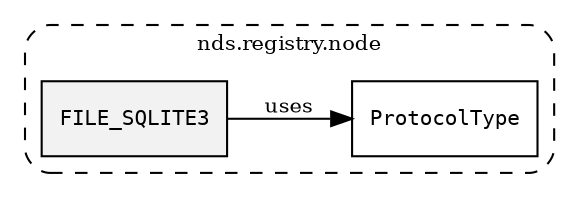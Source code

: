 /**
 * This dot file creates symbol collaboration diagram for FILE_SQLITE3.
 */
digraph ZSERIO
{
    node [shape=box, fontsize=10];
    rankdir="LR";
    fontsize=10;
    tooltip="FILE_SQLITE3 collaboration diagram";

    subgraph "cluster_nds.registry.node"
    {
        style="dashed, rounded";
        label="nds.registry.node";
        tooltip="Package nds.registry.node";
        href="../../../content/packages/nds.registry.node.html#Package-nds-registry-node";
        target="_parent";

        "FILE_SQLITE3" [style="filled", fillcolor="#0000000D", target="_parent", label=<<font face="monospace"><table align="center" border="0" cellspacing="0" cellpadding="0"><tr><td href="../../../content/packages/nds.registry.node.html#Constant-FILE_SQLITE3" title="Constant defined in nds.registry.node">FILE_SQLITE3</td></tr></table></font>>];
        "ProtocolType" [target="_parent", label=<<font face="monospace"><table align="center" border="0" cellspacing="0" cellpadding="0"><tr><td href="../../../content/packages/nds.registry.node.html#Subtype-ProtocolType" title="Subtype defined in nds.registry.node">ProtocolType</td></tr></table></font>>];
    }

    "FILE_SQLITE3" -> "ProtocolType" [label="uses", fontsize=10];
}
